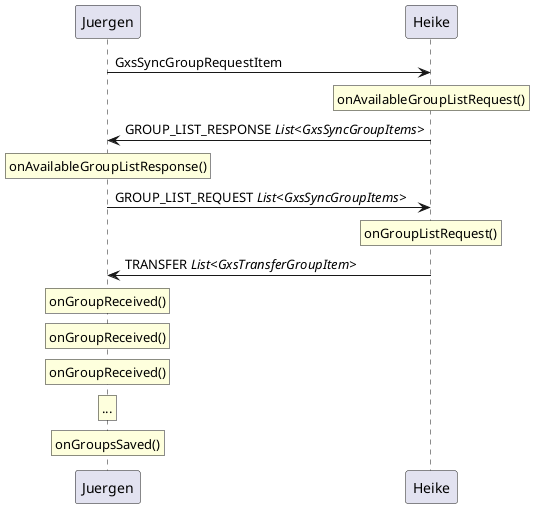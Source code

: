 @startuml
Juergen -> Heike : GxsSyncGroupRequestItem
rnote over Heike : onAvailableGroupListRequest()
Juergen <- Heike : GROUP_LIST_RESPONSE //List<GxsSyncGroupItems>//
rnote over Juergen: onAvailableGroupListResponse()
Juergen -> Heike: GROUP_LIST_REQUEST //List<GxsSyncGroupItems>//
rnote over Heike: onGroupListRequest()
Heike -> Juergen: TRANSFER //List<GxsTransferGroupItem>//
rnote over Juergen: onGroupReceived()
rnote over Juergen: onGroupReceived()
rnote over Juergen: onGroupReceived()
rnote over Juergen: ...
rnote over Juergen: onGroupsSaved()
@enduml